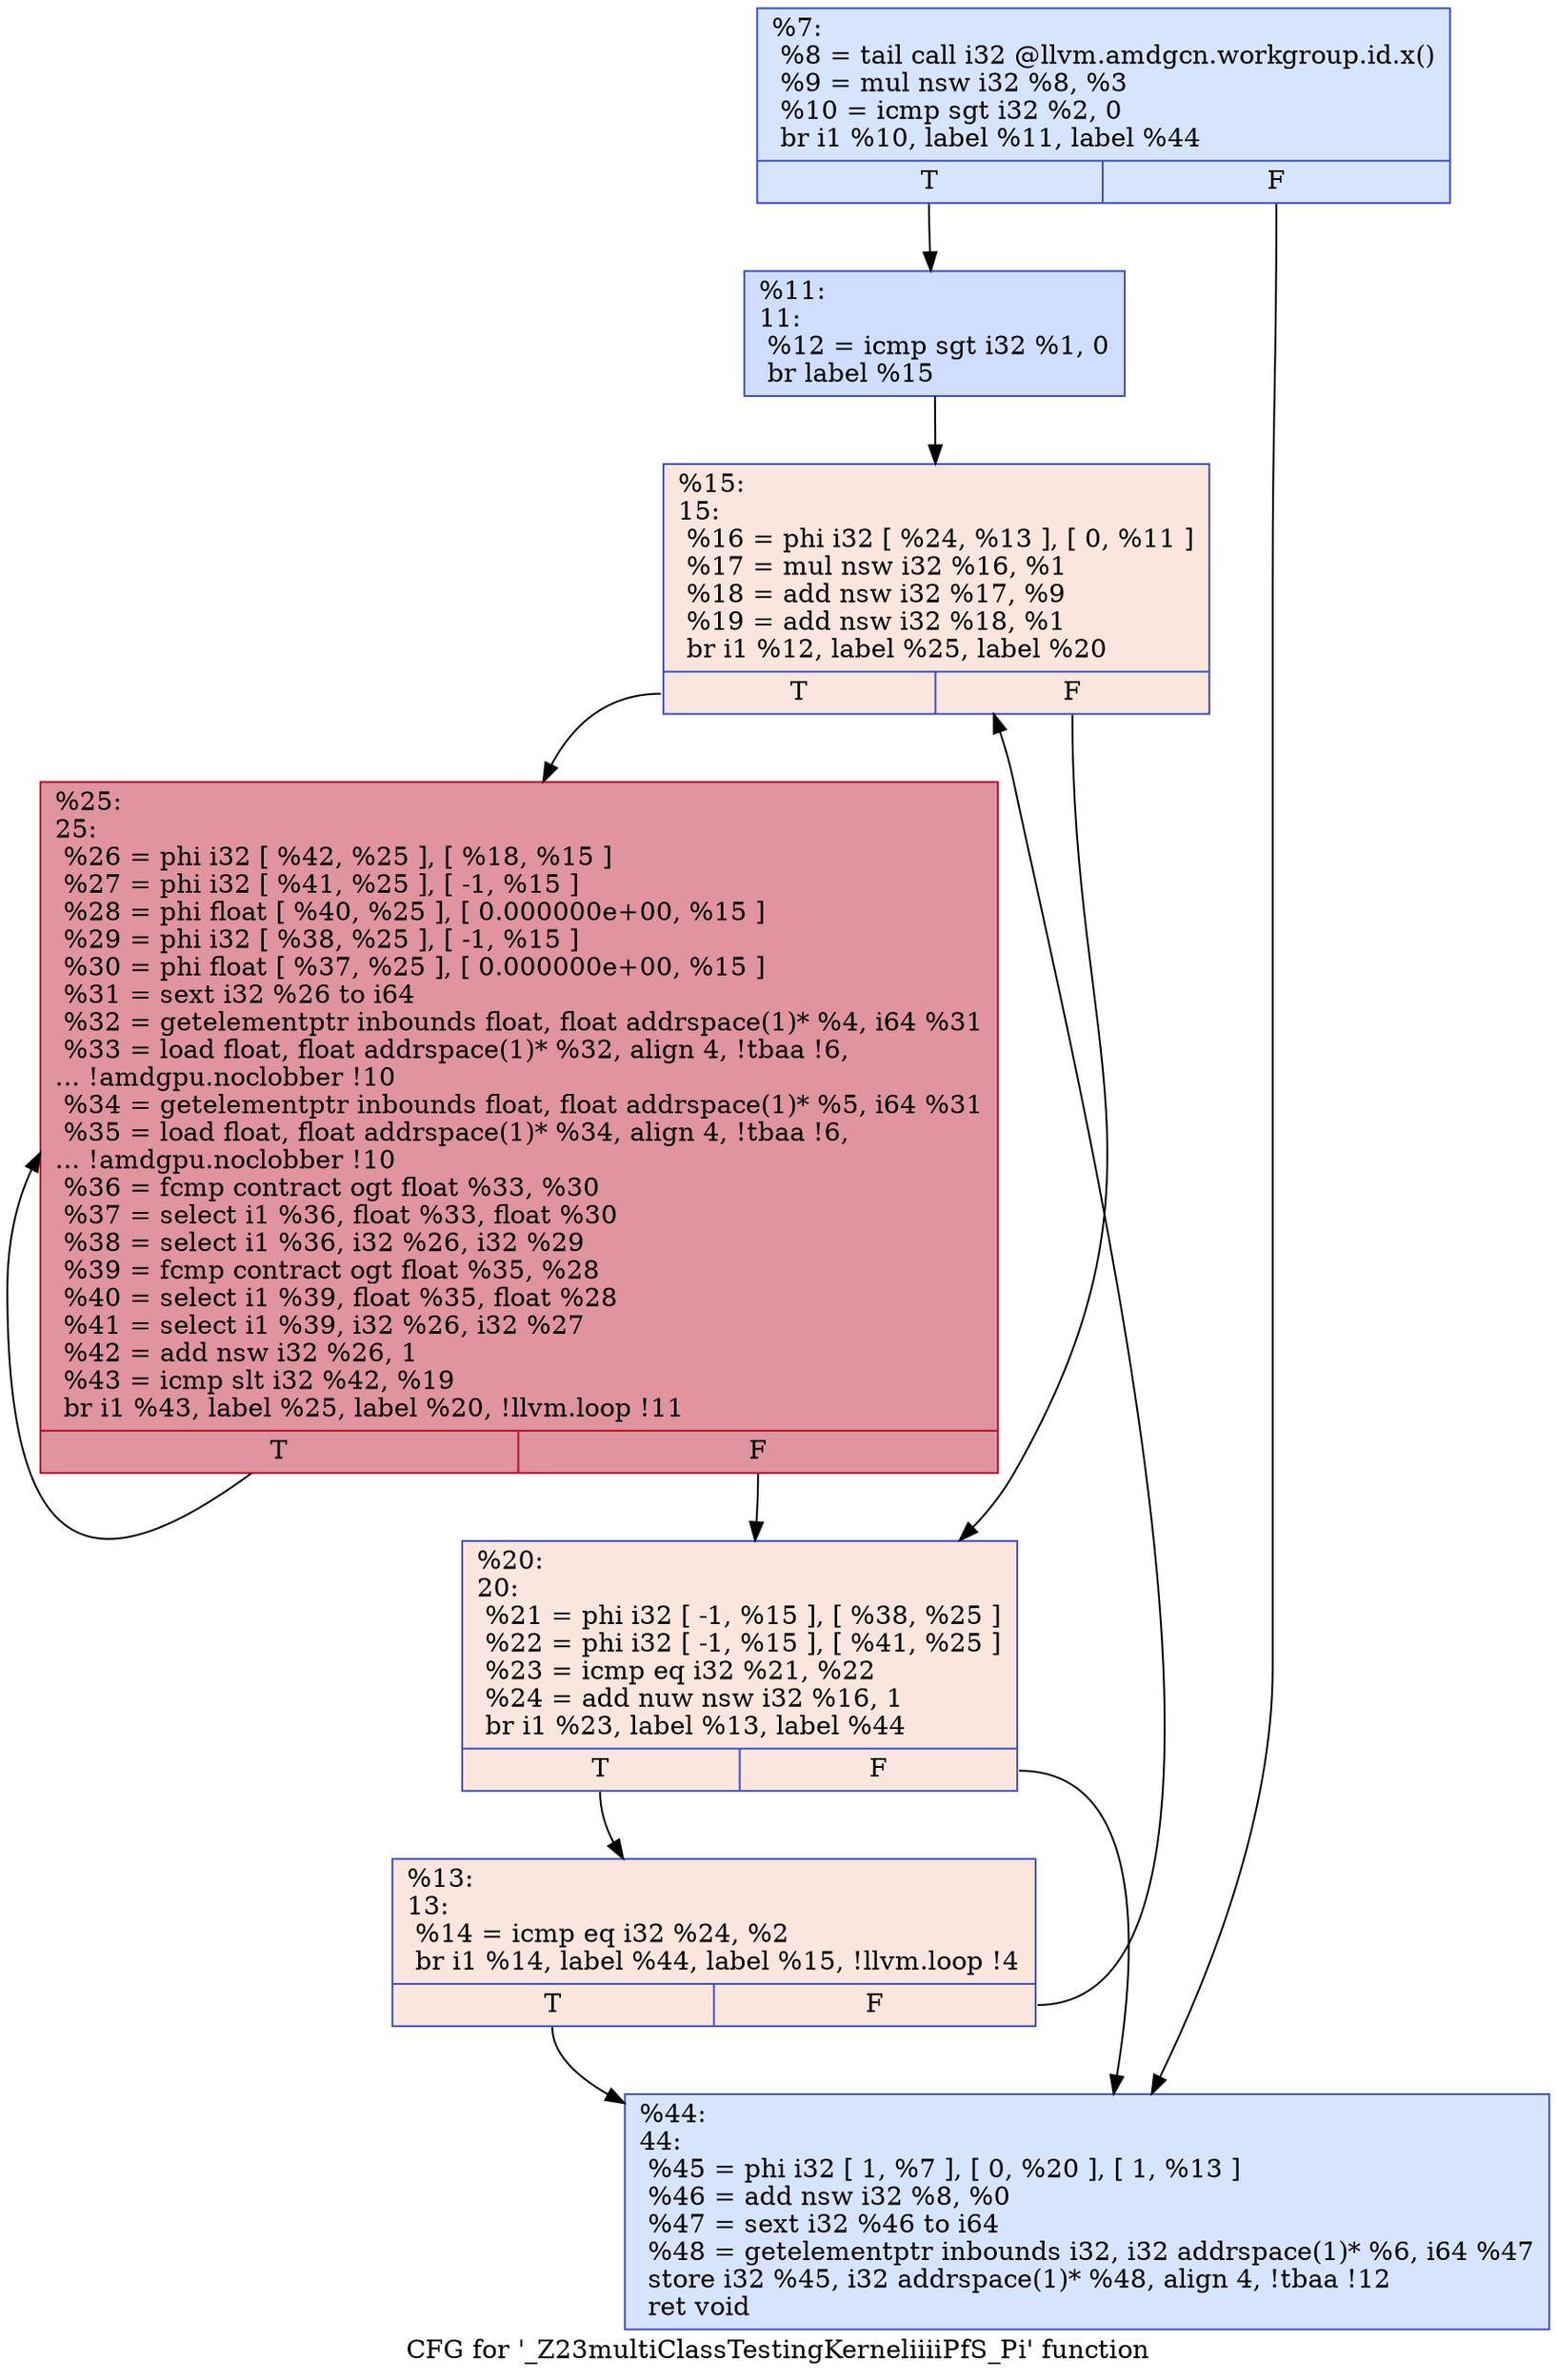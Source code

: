 digraph "CFG for '_Z23multiClassTestingKerneliiiiPfS_Pi' function" {
	label="CFG for '_Z23multiClassTestingKerneliiiiPfS_Pi' function";

	Node0x46814e0 [shape=record,color="#3d50c3ff", style=filled, fillcolor="#a5c3fe70",label="{%7:\l  %8 = tail call i32 @llvm.amdgcn.workgroup.id.x()\l  %9 = mul nsw i32 %8, %3\l  %10 = icmp sgt i32 %2, 0\l  br i1 %10, label %11, label %44\l|{<s0>T|<s1>F}}"];
	Node0x46814e0:s0 -> Node0x4681e90;
	Node0x46814e0:s1 -> Node0x4681f20;
	Node0x4681e90 [shape=record,color="#3d50c3ff", style=filled, fillcolor="#93b5fe70",label="{%11:\l11:                                               \l  %12 = icmp sgt i32 %1, 0\l  br label %15\l}"];
	Node0x4681e90 -> Node0x46820f0;
	Node0x46821b0 [shape=record,color="#3d50c3ff", style=filled, fillcolor="#f3c7b170",label="{%13:\l13:                                               \l  %14 = icmp eq i32 %24, %2\l  br i1 %14, label %44, label %15, !llvm.loop !4\l|{<s0>T|<s1>F}}"];
	Node0x46821b0:s0 -> Node0x4681f20;
	Node0x46821b0:s1 -> Node0x46820f0;
	Node0x46820f0 [shape=record,color="#3d50c3ff", style=filled, fillcolor="#f3c7b170",label="{%15:\l15:                                               \l  %16 = phi i32 [ %24, %13 ], [ 0, %11 ]\l  %17 = mul nsw i32 %16, %1\l  %18 = add nsw i32 %17, %9\l  %19 = add nsw i32 %18, %1\l  br i1 %12, label %25, label %20\l|{<s0>T|<s1>F}}"];
	Node0x46820f0:s0 -> Node0x4683240;
	Node0x46820f0:s1 -> Node0x4683290;
	Node0x4683290 [shape=record,color="#3d50c3ff", style=filled, fillcolor="#f3c7b170",label="{%20:\l20:                                               \l  %21 = phi i32 [ -1, %15 ], [ %38, %25 ]\l  %22 = phi i32 [ -1, %15 ], [ %41, %25 ]\l  %23 = icmp eq i32 %21, %22\l  %24 = add nuw nsw i32 %16, 1\l  br i1 %23, label %13, label %44\l|{<s0>T|<s1>F}}"];
	Node0x4683290:s0 -> Node0x46821b0;
	Node0x4683290:s1 -> Node0x4681f20;
	Node0x4683240 [shape=record,color="#b70d28ff", style=filled, fillcolor="#b70d2870",label="{%25:\l25:                                               \l  %26 = phi i32 [ %42, %25 ], [ %18, %15 ]\l  %27 = phi i32 [ %41, %25 ], [ -1, %15 ]\l  %28 = phi float [ %40, %25 ], [ 0.000000e+00, %15 ]\l  %29 = phi i32 [ %38, %25 ], [ -1, %15 ]\l  %30 = phi float [ %37, %25 ], [ 0.000000e+00, %15 ]\l  %31 = sext i32 %26 to i64\l  %32 = getelementptr inbounds float, float addrspace(1)* %4, i64 %31\l  %33 = load float, float addrspace(1)* %32, align 4, !tbaa !6,\l... !amdgpu.noclobber !10\l  %34 = getelementptr inbounds float, float addrspace(1)* %5, i64 %31\l  %35 = load float, float addrspace(1)* %34, align 4, !tbaa !6,\l... !amdgpu.noclobber !10\l  %36 = fcmp contract ogt float %33, %30\l  %37 = select i1 %36, float %33, float %30\l  %38 = select i1 %36, i32 %26, i32 %29\l  %39 = fcmp contract ogt float %35, %28\l  %40 = select i1 %39, float %35, float %28\l  %41 = select i1 %39, i32 %26, i32 %27\l  %42 = add nsw i32 %26, 1\l  %43 = icmp slt i32 %42, %19\l  br i1 %43, label %25, label %20, !llvm.loop !11\l|{<s0>T|<s1>F}}"];
	Node0x4683240:s0 -> Node0x4683240;
	Node0x4683240:s1 -> Node0x4683290;
	Node0x4681f20 [shape=record,color="#3d50c3ff", style=filled, fillcolor="#a5c3fe70",label="{%44:\l44:                                               \l  %45 = phi i32 [ 1, %7 ], [ 0, %20 ], [ 1, %13 ]\l  %46 = add nsw i32 %8, %0\l  %47 = sext i32 %46 to i64\l  %48 = getelementptr inbounds i32, i32 addrspace(1)* %6, i64 %47\l  store i32 %45, i32 addrspace(1)* %48, align 4, !tbaa !12\l  ret void\l}"];
}
